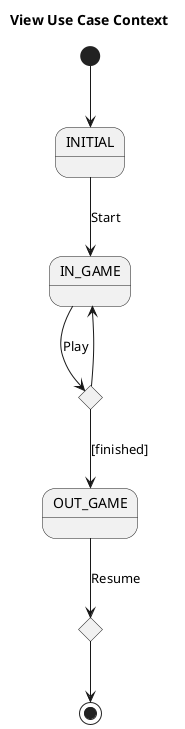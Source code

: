 @startuml ViewUseCaseContext
title View Use Case Context

state INITIAL
state IN_GAME
state OUT_GAME

state if_finished <<choice>>
state if_resume <<choice>>

[*] --> INITIAL
INITIAL --> IN_GAME : Start
IN_GAME --> if_finished : Play
    if_finished --> IN_GAME
if_finished --> OUT_GAME : [finished]
OUT_GAME --> if_resume : Resume
if_resume --> [*]

@enduml
